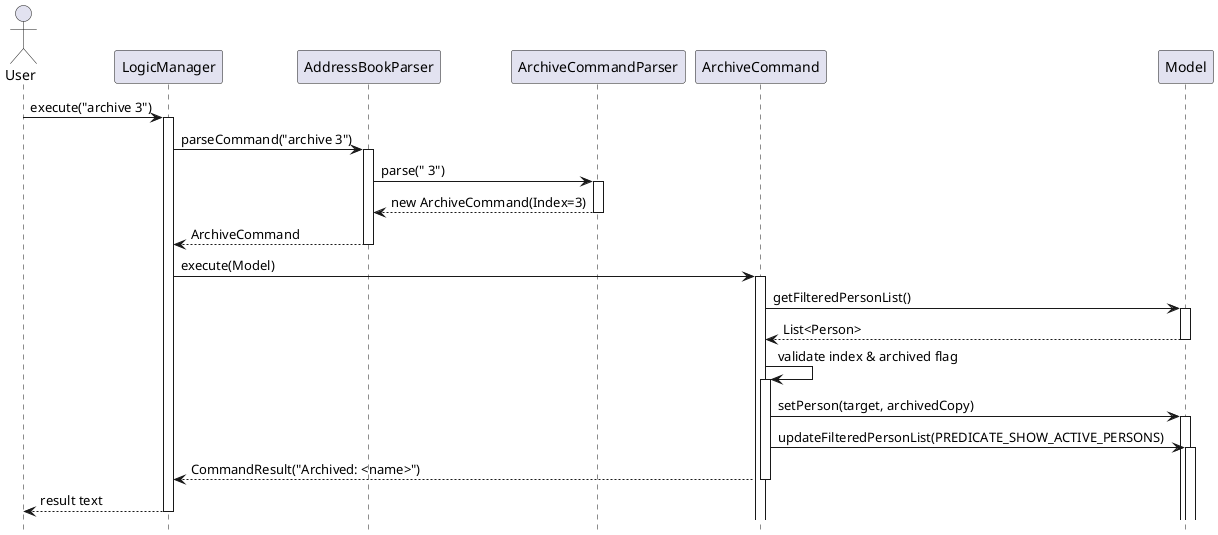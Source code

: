 @startuml
autoactivate on
hide footbox
actor User
participant "LogicManager" as L
participant "AddressBookParser" as ABP
participant "ArchiveCommandParser" as ACP
participant "ArchiveCommand" as AC
participant "Model" as M

User -> L : execute("archive 3")
L -> ABP : parseCommand("archive 3")
ABP -> ACP : parse(" 3")
ACP --> ABP : new ArchiveCommand(Index=3)
ABP --> L : ArchiveCommand
L -> AC : execute(Model)
AC -> M : getFilteredPersonList()
M --> AC : List<Person>
AC -> AC : validate index & archived flag
AC -> M : setPerson(target, archivedCopy)
AC -> M : updateFilteredPersonList(PREDICATE_SHOW_ACTIVE_PERSONS)
AC --> L : CommandResult("Archived: <name>")
L --> User : result text
@enduml
